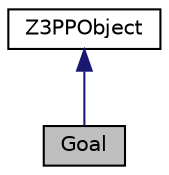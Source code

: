 digraph "Goal"
{
  edge [fontname="Helvetica",fontsize="10",labelfontname="Helvetica",labelfontsize="10"];
  node [fontname="Helvetica",fontsize="10",shape=record];
  Node0 [label="Goal",height=0.2,width=0.4,color="black", fillcolor="grey75", style="filled", fontcolor="black"];
  Node1 -> Node0 [dir="back",color="midnightblue",fontsize="10",style="solid",fontname="Helvetica"];
  Node1 [label="Z3PPObject",height=0.2,width=0.4,color="black", fillcolor="white", style="filled",URL="$classz3py_1_1_z3_p_p_object.html",tooltip="ASTs base class. "];
}
